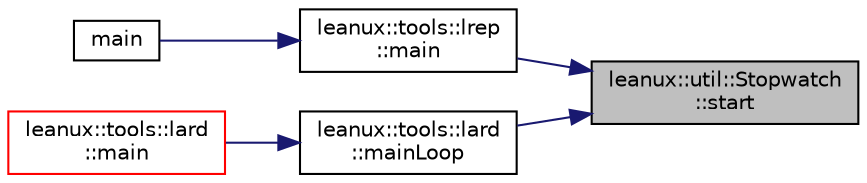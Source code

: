 digraph "leanux::util::Stopwatch::start"
{
 // LATEX_PDF_SIZE
  bgcolor="transparent";
  edge [fontname="Helvetica",fontsize="10",labelfontname="Helvetica",labelfontsize="10"];
  node [fontname="Helvetica",fontsize="10",shape=record];
  rankdir="RL";
  Node1 [label="leanux::util::Stopwatch\l::start",height=0.2,width=0.4,color="black", fillcolor="grey75", style="filled", fontcolor="black",tooltip="Start the Stopwatch."];
  Node1 -> Node2 [dir="back",color="midnightblue",fontsize="10",style="solid",fontname="Helvetica"];
  Node2 [label="leanux::tools::lrep\l::main",height=0.2,width=0.4,color="black",URL="$namespaceleanux_1_1tools_1_1lrep.html#aa0e1422d8d75831ea3801ffa728bf436",tooltip=" "];
  Node2 -> Node3 [dir="back",color="midnightblue",fontsize="10",style="solid",fontname="Helvetica"];
  Node3 [label="main",height=0.2,width=0.4,color="black",URL="$lrep_8cpp.html#a0ddf1224851353fc92bfbff6f499fa97",tooltip=" "];
  Node1 -> Node4 [dir="back",color="midnightblue",fontsize="10",style="solid",fontname="Helvetica"];
  Node4 [label="leanux::tools::lard\l::mainLoop",height=0.2,width=0.4,color="black",URL="$namespaceleanux_1_1tools_1_1lard.html#a6de74bbef1d571bf7eb000e62900a11d",tooltip=" "];
  Node4 -> Node5 [dir="back",color="midnightblue",fontsize="10",style="solid",fontname="Helvetica"];
  Node5 [label="leanux::tools::lard\l::main",height=0.2,width=0.4,color="red",URL="$namespaceleanux_1_1tools_1_1lard.html#aecb1bb340203cfe30357d494d4b2622e",tooltip="Entry point."];
}
